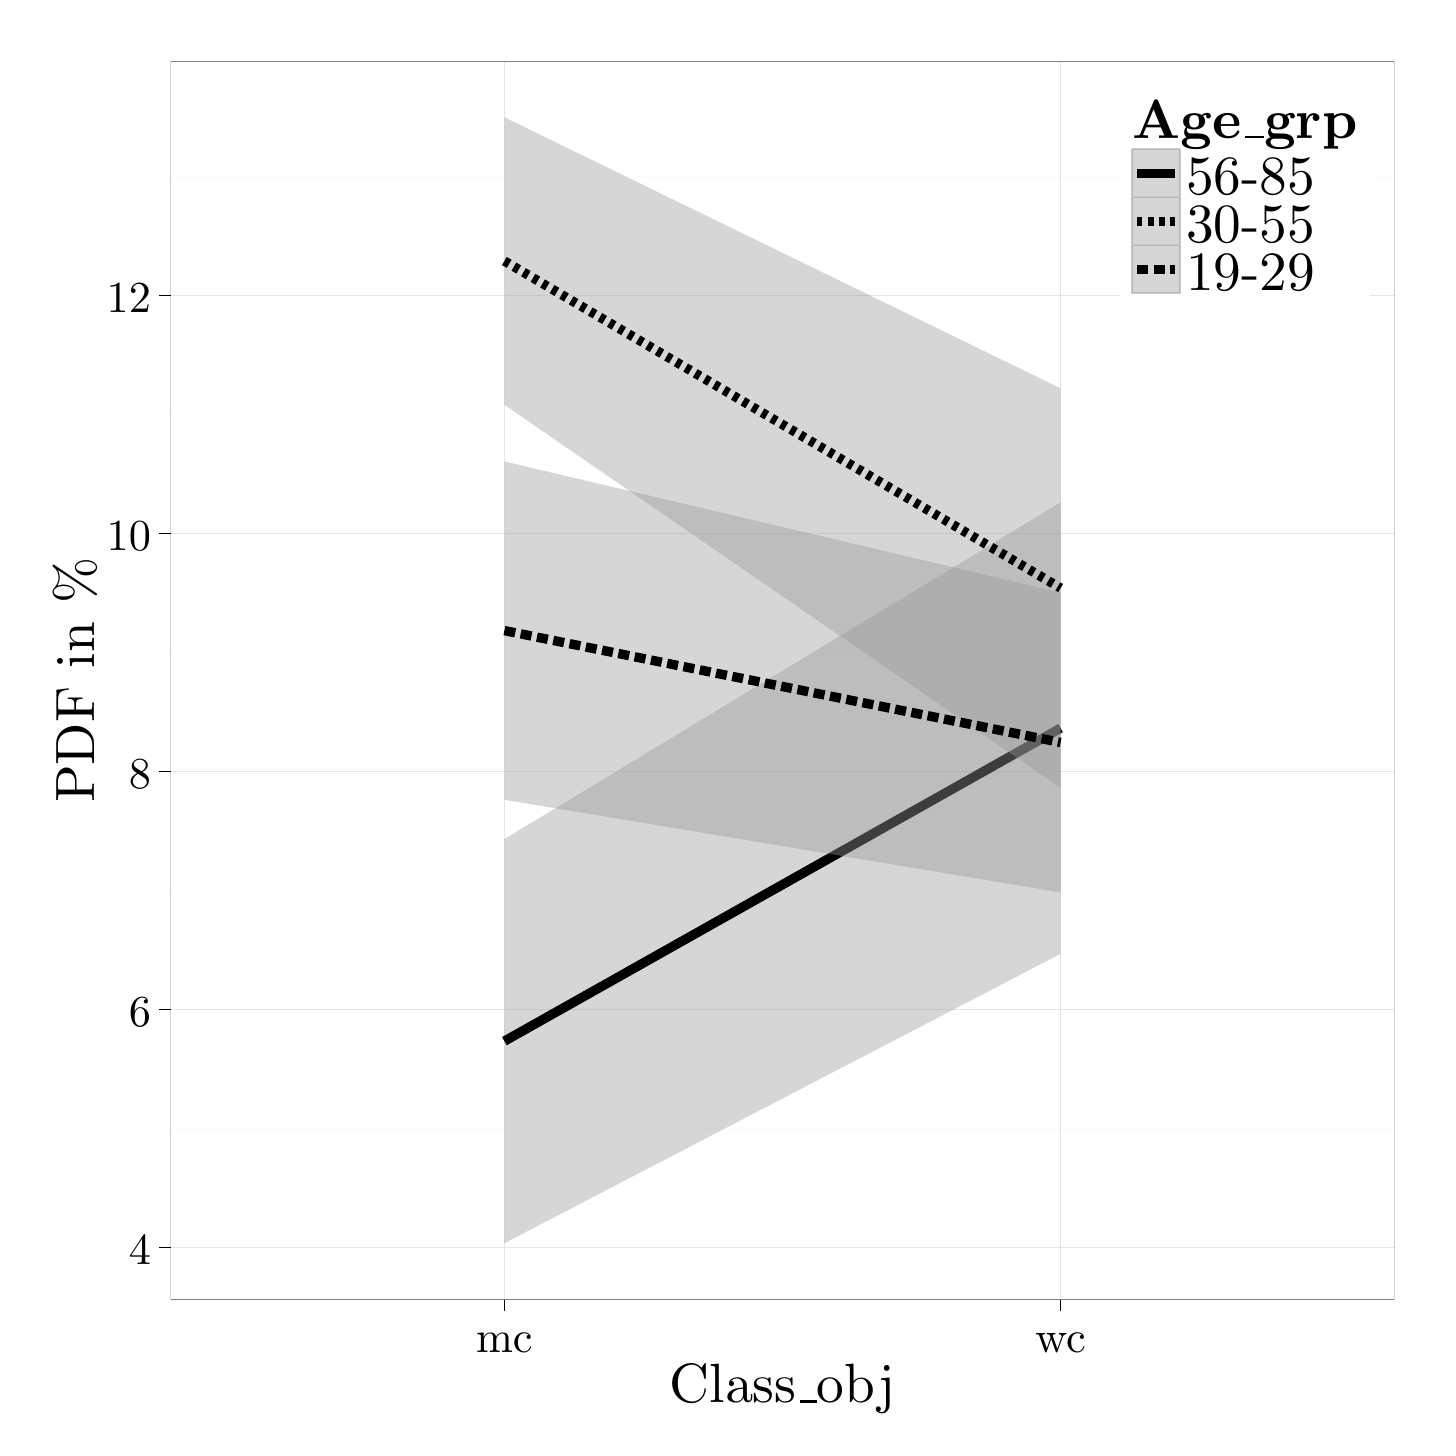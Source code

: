 % Created by tikzDevice version 0.8.1 on 2016-02-09 02:16:58
% !TEX encoding = UTF-8 Unicode
\begin{tikzpicture}[x=1pt,y=1pt]
\definecolor{fillColor}{RGB}{255,255,255}
\path[use as bounding box,fill=fillColor,fill opacity=0.00] (0,0) rectangle (505.89,505.89);
\begin{scope}
\path[clip] (  0.00,  0.00) rectangle (505.89,505.89);
\definecolor{drawColor}{RGB}{255,255,255}
\definecolor{fillColor}{RGB}{255,255,255}

\path[draw=drawColor,line width= 0.6pt,line join=round,line cap=round,fill=fillColor] (  0.00, -0.00) rectangle (505.89,505.89);
\end{scope}
\begin{scope}
\path[clip] ( 51.66, 46.31) rectangle (493.85,493.84);
\definecolor{fillColor}{RGB}{255,255,255}

\path[fill=fillColor] ( 51.66, 46.31) rectangle (493.84,493.84);
\definecolor{drawColor}{gray}{0.98}

\path[draw=drawColor,line width= 0.6pt,line join=round] ( 51.66,108.12) --
	(493.85,108.12);

\path[draw=drawColor,line width= 0.6pt,line join=round] ( 51.66,194.13) --
	(493.85,194.13);

\path[draw=drawColor,line width= 0.6pt,line join=round] ( 51.66,280.13) --
	(493.85,280.13);

\path[draw=drawColor,line width= 0.6pt,line join=round] ( 51.66,366.13) --
	(493.85,366.13);

\path[draw=drawColor,line width= 0.6pt,line join=round] ( 51.66,452.13) --
	(493.85,452.13);
\definecolor{drawColor}{gray}{0.90}

\path[draw=drawColor,line width= 0.2pt,line join=round] ( 51.66, 65.12) --
	(493.85, 65.12);

\path[draw=drawColor,line width= 0.2pt,line join=round] ( 51.66,151.12) --
	(493.85,151.12);

\path[draw=drawColor,line width= 0.2pt,line join=round] ( 51.66,237.13) --
	(493.85,237.13);

\path[draw=drawColor,line width= 0.2pt,line join=round] ( 51.66,323.13) --
	(493.85,323.13);

\path[draw=drawColor,line width= 0.2pt,line join=round] ( 51.66,409.13) --
	(493.85,409.13);

\path[draw=drawColor,line width= 0.2pt,line join=round] (172.26, 46.31) --
	(172.26,493.84);

\path[draw=drawColor,line width= 0.2pt,line join=round] (373.25, 46.31) --
	(373.25,493.84);
\definecolor{fillColor}{RGB}{153,153,153}

\path[fill=fillColor,fill opacity=0.40] (172.26,212.66) --
	(373.25,334.35) --
	(373.25,171.23) --
	(172.26, 66.65) --
	cycle;
\definecolor{drawColor}{RGB}{0,0,0}

\path[draw=drawColor,line width= 3.4pt,line join=round] (172.26,139.66) --
	(373.25,252.79);

\path[fill=fillColor,fill opacity=0.40] (172.26,473.50) --
	(373.25,375.55) --
	(373.25,231.20) --
	(172.26,369.61) --
	cycle;

\path[draw=drawColor,line width= 3.4pt,dash pattern=on 2pt off 2pt ,line join=round] (172.26,421.56) --
	(373.25,303.38);

\path[fill=fillColor,fill opacity=0.40] (172.26,349.14) --
	(373.25,301.77) --
	(373.25,193.42) --
	(172.26,226.89) --
	cycle;

\path[draw=drawColor,line width= 3.4pt,dash pattern=on 4pt off 2pt ,line join=round] (172.26,288.02) --
	(373.25,247.60);
\definecolor{drawColor}{gray}{0.50}

\path[draw=drawColor,line width= 0.6pt,line join=round,line cap=round] ( 51.66, 46.31) rectangle (493.84,493.84);
\end{scope}
\begin{scope}
\path[clip] (  0.00,  0.00) rectangle (505.89,505.89);
\definecolor{drawColor}{RGB}{0,0,0}

\node[text=drawColor,anchor=base east,inner sep=0pt, outer sep=0pt, scale=  1.60] at ( 44.55, 59.09) {4};

\node[text=drawColor,anchor=base east,inner sep=0pt, outer sep=0pt, scale=  1.60] at ( 44.55,145.09) {6};

\node[text=drawColor,anchor=base east,inner sep=0pt, outer sep=0pt, scale=  1.60] at ( 44.55,231.09) {8};

\node[text=drawColor,anchor=base east,inner sep=0pt, outer sep=0pt, scale=  1.60] at ( 44.55,317.10) {10};

\node[text=drawColor,anchor=base east,inner sep=0pt, outer sep=0pt, scale=  1.60] at ( 44.55,403.10) {12};
\end{scope}
\begin{scope}
\path[clip] (  0.00,  0.00) rectangle (505.89,505.89);
\definecolor{drawColor}{RGB}{0,0,0}

\path[draw=drawColor,line width= 0.6pt,line join=round] ( 47.39, 65.12) --
	( 51.66, 65.12);

\path[draw=drawColor,line width= 0.6pt,line join=round] ( 47.39,151.12) --
	( 51.66,151.12);

\path[draw=drawColor,line width= 0.6pt,line join=round] ( 47.39,237.13) --
	( 51.66,237.13);

\path[draw=drawColor,line width= 0.6pt,line join=round] ( 47.39,323.13) --
	( 51.66,323.13);

\path[draw=drawColor,line width= 0.6pt,line join=round] ( 47.39,409.13) --
	( 51.66,409.13);
\end{scope}
\begin{scope}
\path[clip] (  0.00,  0.00) rectangle (505.89,505.89);
\definecolor{drawColor}{RGB}{0,0,0}

\path[draw=drawColor,line width= 0.6pt,line join=round] (172.26, 42.04) --
	(172.26, 46.31);

\path[draw=drawColor,line width= 0.6pt,line join=round] (373.25, 42.04) --
	(373.25, 46.31);
\end{scope}
\begin{scope}
\path[clip] (  0.00,  0.00) rectangle (505.89,505.89);
\definecolor{drawColor}{RGB}{0,0,0}

\node[text=drawColor,anchor=base,inner sep=0pt, outer sep=0pt, scale=  1.60] at (172.26, 27.13) {mc};

\node[text=drawColor,anchor=base,inner sep=0pt, outer sep=0pt, scale=  1.60] at (373.25, 27.13) {wc};
\end{scope}
\begin{scope}
\path[clip] (  0.00,  0.00) rectangle (505.89,505.89);
\definecolor{drawColor}{RGB}{0,0,0}

\node[text=drawColor,anchor=base,inner sep=0pt, outer sep=0pt, scale=  2.00] at (272.75,  9.03) {Class{\_{}}obj};
\end{scope}
\begin{scope}
\path[clip] (  0.00,  0.00) rectangle (505.89,505.89);
\definecolor{drawColor}{RGB}{0,0,0}

\node[text=drawColor,rotate= 90.00,anchor=base,inner sep=0pt, outer sep=0pt, scale=  2.00] at ( 24.12,270.08) {PDF in {\%}};
\end{scope}
\begin{scope}
\path[clip] (  0.00,  0.00) rectangle (505.89,505.89);
\definecolor{fillColor}{RGB}{255,255,255}

\path[fill=fillColor] (394.82,405.66) rectangle (484.98,484.98);
\end{scope}
\begin{scope}
\path[clip] (  0.00,  0.00) rectangle (505.89,505.89);
\definecolor{drawColor}{RGB}{0,0,0}

\node[text=drawColor,anchor=base west,inner sep=0pt, outer sep=0pt, scale=  2.00] at (399.08,465.96) {\bfseries Age{\_{}}grp};
\end{scope}
\begin{scope}
\path[clip] (  0.00,  0.00) rectangle (505.89,505.89);
\definecolor{drawColor}{gray}{0.80}
\definecolor{fillColor}{RGB}{255,255,255}

\path[draw=drawColor,line width= 0.6pt,line join=round,line cap=round,fill=fillColor] (399.08,444.61) rectangle (416.43,461.96);
\end{scope}
\begin{scope}
\path[clip] (  0.00,  0.00) rectangle (505.89,505.89);
\definecolor{fillColor}{RGB}{153,153,153}

\path[fill=fillColor,fill opacity=0.40] (399.08,444.61) rectangle (416.43,461.96);
\definecolor{drawColor}{RGB}{0,0,0}

\path[draw=drawColor,line width= 3.4pt,line join=round] (400.82,453.29) -- (414.69,453.29);
\end{scope}
\begin{scope}
\path[clip] (  0.00,  0.00) rectangle (505.89,505.89);
\definecolor{drawColor}{gray}{0.80}
\definecolor{fillColor}{RGB}{255,255,255}

\path[draw=drawColor,line width= 0.6pt,line join=round,line cap=round,fill=fillColor] (399.08,427.27) rectangle (416.43,444.61);
\end{scope}
\begin{scope}
\path[clip] (  0.00,  0.00) rectangle (505.89,505.89);
\definecolor{fillColor}{RGB}{153,153,153}

\path[fill=fillColor,fill opacity=0.40] (399.08,427.27) rectangle (416.43,444.61);
\definecolor{drawColor}{RGB}{0,0,0}

\path[draw=drawColor,line width= 3.4pt,dash pattern=on 2pt off 2pt ,line join=round] (400.82,435.94) -- (414.69,435.94);
\end{scope}
\begin{scope}
\path[clip] (  0.00,  0.00) rectangle (505.89,505.89);
\definecolor{drawColor}{gray}{0.80}
\definecolor{fillColor}{RGB}{255,255,255}

\path[draw=drawColor,line width= 0.6pt,line join=round,line cap=round,fill=fillColor] (399.08,409.92) rectangle (416.43,427.27);
\end{scope}
\begin{scope}
\path[clip] (  0.00,  0.00) rectangle (505.89,505.89);
\definecolor{fillColor}{RGB}{153,153,153}

\path[fill=fillColor,fill opacity=0.40] (399.08,409.92) rectangle (416.43,427.27);
\definecolor{drawColor}{RGB}{0,0,0}

\path[draw=drawColor,line width= 3.4pt,dash pattern=on 4pt off 2pt ,line join=round] (400.82,418.60) -- (414.69,418.60);
\end{scope}
\begin{scope}
\path[clip] (  0.00,  0.00) rectangle (505.89,505.89);
\definecolor{drawColor}{RGB}{0,0,0}

\node[text=drawColor,anchor=base west,inner sep=0pt, outer sep=0pt, scale=  2.00] at (418.60,445.75) {56-85};
\end{scope}
\begin{scope}
\path[clip] (  0.00,  0.00) rectangle (505.89,505.89);
\definecolor{drawColor}{RGB}{0,0,0}

\node[text=drawColor,anchor=base west,inner sep=0pt, outer sep=0pt, scale=  2.00] at (418.60,428.40) {30-55};
\end{scope}
\begin{scope}
\path[clip] (  0.00,  0.00) rectangle (505.89,505.89);
\definecolor{drawColor}{RGB}{0,0,0}

\node[text=drawColor,anchor=base west,inner sep=0pt, outer sep=0pt, scale=  2.00] at (418.60,411.06) {19-29};
\end{scope}
\end{tikzpicture}

